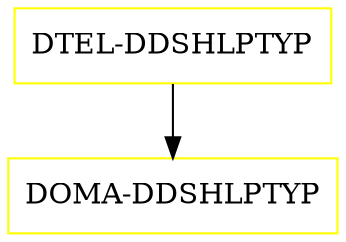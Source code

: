 digraph G {
  "DTEL-DDSHLPTYP" [shape=box,color=yellow];
  "DOMA-DDSHLPTYP" [shape=box,color=yellow,URL="./DOMA_DDSHLPTYP.html"];
  "DTEL-DDSHLPTYP" -> "DOMA-DDSHLPTYP";
}
